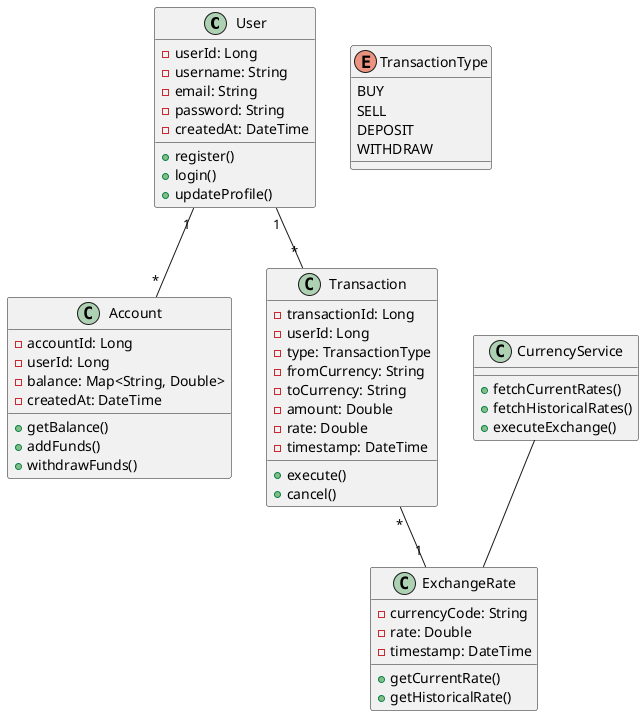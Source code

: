 @startuml
class User {
  -userId: Long
  -username: String
  -email: String
  -password: String
  -createdAt: DateTime
  +register()
  +login()
  +updateProfile()
}

class Account {
  -accountId: Long
  -userId: Long
  -balance: Map<String, Double>
  -createdAt: DateTime
  +getBalance()
  +addFunds()
  +withdrawFunds()
}

class Transaction {
  -transactionId: Long
  -userId: Long
  -type: TransactionType
  -fromCurrency: String
  -toCurrency: String
  -amount: Double
  -rate: Double
  -timestamp: DateTime
  +execute()
  +cancel()
}

class ExchangeRate {
  -currencyCode: String
  -rate: Double
  -timestamp: DateTime
  +getCurrentRate()
  +getHistoricalRate()
}

class CurrencyService {
  +fetchCurrentRates()
  +fetchHistoricalRates()
  +executeExchange()
}

User "1" -- "*" Account
User "1" -- "*" Transaction
Transaction "*" -- "1" ExchangeRate
CurrencyService -- ExchangeRate

enum TransactionType {
  BUY
  SELL
  DEPOSIT
  WITHDRAW
}
@enduml
